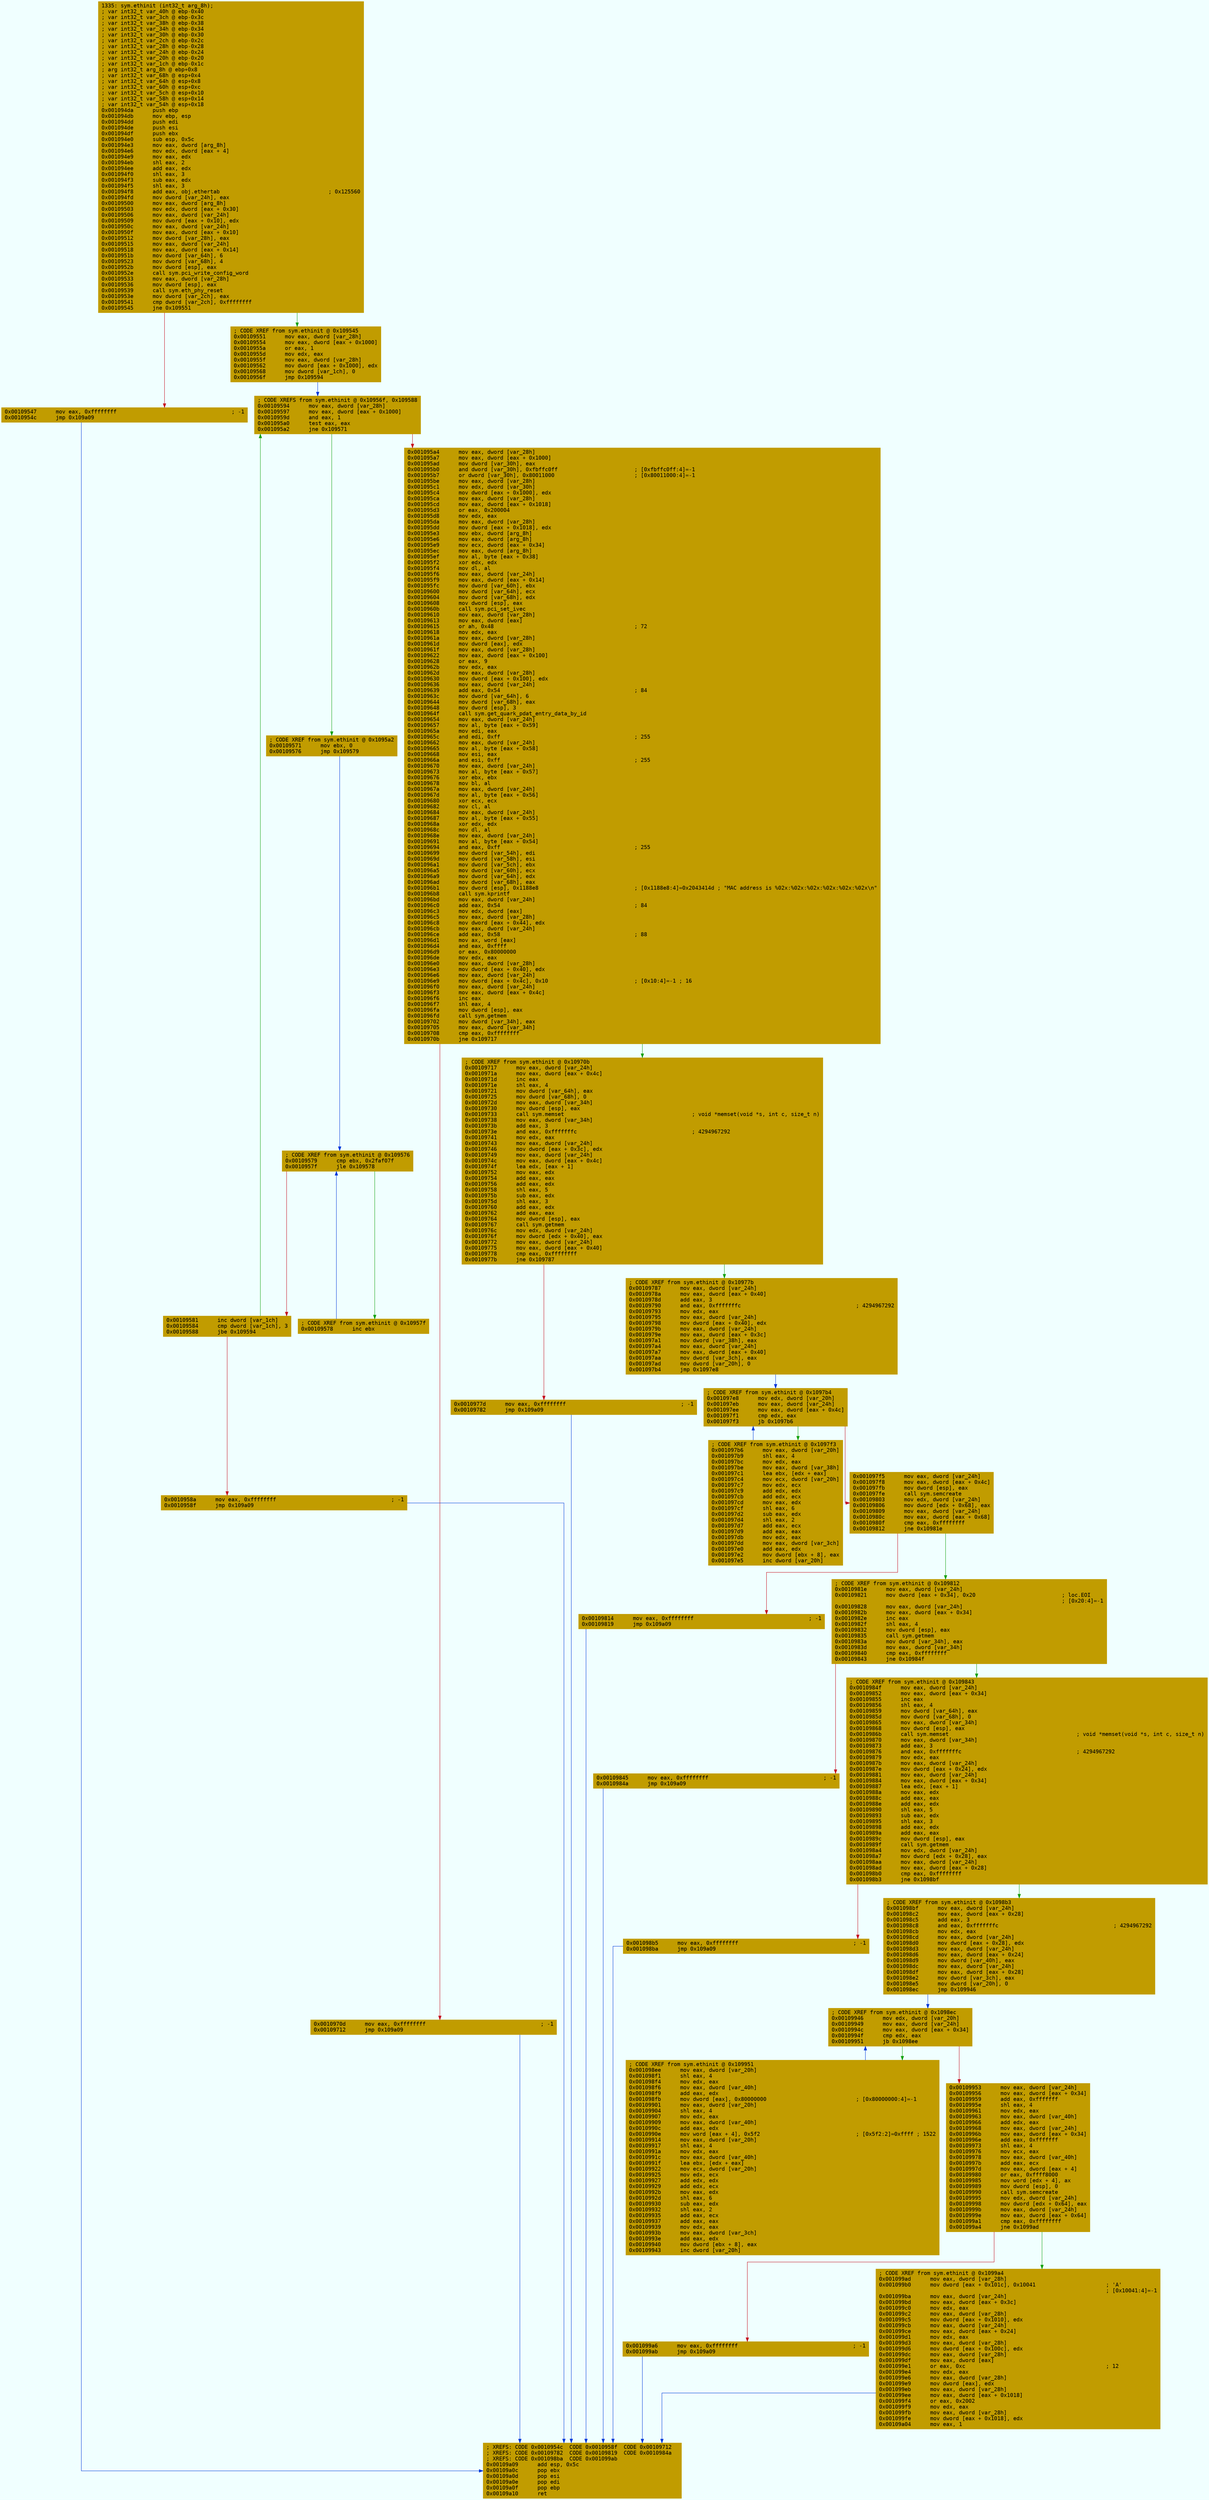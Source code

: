 digraph code {
	graph [bgcolor=azure fontsize=8 fontname="Courier" splines="ortho"];
	node [fillcolor=gray style=filled shape=box];
	edge [arrowhead="normal"];
	"0x001094da" [URL="sym.ethinit/0x001094da", fillcolor="#c19c00",color="#c19c00", fontname="Courier",label="1335: sym.ethinit (int32_t arg_8h);\l; var int32_t var_40h @ ebp-0x40\l; var int32_t var_3ch @ ebp-0x3c\l; var int32_t var_38h @ ebp-0x38\l; var int32_t var_34h @ ebp-0x34\l; var int32_t var_30h @ ebp-0x30\l; var int32_t var_2ch @ ebp-0x2c\l; var int32_t var_28h @ ebp-0x28\l; var int32_t var_24h @ ebp-0x24\l; var int32_t var_20h @ ebp-0x20\l; var int32_t var_1ch @ ebp-0x1c\l; arg int32_t arg_8h @ ebp+0x8\l; var int32_t var_68h @ esp+0x4\l; var int32_t var_64h @ esp+0x8\l; var int32_t var_60h @ esp+0xc\l; var int32_t var_5ch @ esp+0x10\l; var int32_t var_58h @ esp+0x14\l; var int32_t var_54h @ esp+0x18\l0x001094da      push ebp\l0x001094db      mov ebp, esp\l0x001094dd      push edi\l0x001094de      push esi\l0x001094df      push ebx\l0x001094e0      sub esp, 0x5c\l0x001094e3      mov eax, dword [arg_8h]\l0x001094e6      mov edx, dword [eax + 4]\l0x001094e9      mov eax, edx\l0x001094eb      shl eax, 2\l0x001094ee      add eax, edx\l0x001094f0      shl eax, 3\l0x001094f3      sub eax, edx\l0x001094f5      shl eax, 3\l0x001094f8      add eax, obj.ethertab                                  ; 0x125560\l0x001094fd      mov dword [var_24h], eax\l0x00109500      mov eax, dword [arg_8h]\l0x00109503      mov edx, dword [eax + 0x30]\l0x00109506      mov eax, dword [var_24h]\l0x00109509      mov dword [eax + 0x10], edx\l0x0010950c      mov eax, dword [var_24h]\l0x0010950f      mov eax, dword [eax + 0x10]\l0x00109512      mov dword [var_28h], eax\l0x00109515      mov eax, dword [var_24h]\l0x00109518      mov eax, dword [eax + 0x14]\l0x0010951b      mov dword [var_64h], 6\l0x00109523      mov dword [var_68h], 4\l0x0010952b      mov dword [esp], eax\l0x0010952e      call sym.pci_write_config_word\l0x00109533      mov eax, dword [var_28h]\l0x00109536      mov dword [esp], eax\l0x00109539      call sym.eth_phy_reset\l0x0010953e      mov dword [var_2ch], eax\l0x00109541      cmp dword [var_2ch], 0xffffffff\l0x00109545      jne 0x109551\l"]
	"0x00109547" [URL="sym.ethinit/0x00109547", fillcolor="#c19c00",color="#c19c00", fontname="Courier",label="0x00109547      mov eax, 0xffffffff                                    ; -1\l0x0010954c      jmp 0x109a09\l"]
	"0x00109551" [URL="sym.ethinit/0x00109551", fillcolor="#c19c00",color="#c19c00", fontname="Courier",label="; CODE XREF from sym.ethinit @ 0x109545\l0x00109551      mov eax, dword [var_28h]\l0x00109554      mov eax, dword [eax + 0x1000]\l0x0010955a      or eax, 1\l0x0010955d      mov edx, eax\l0x0010955f      mov eax, dword [var_28h]\l0x00109562      mov dword [eax + 0x1000], edx\l0x00109568      mov dword [var_1ch], 0\l0x0010956f      jmp 0x109594\l"]
	"0x00109571" [URL="sym.ethinit/0x00109571", fillcolor="#c19c00",color="#c19c00", fontname="Courier",label="; CODE XREF from sym.ethinit @ 0x1095a2\l0x00109571      mov ebx, 0\l0x00109576      jmp 0x109579\l"]
	"0x00109578" [URL="sym.ethinit/0x00109578", fillcolor="#c19c00",color="#c19c00", fontname="Courier",label="; CODE XREF from sym.ethinit @ 0x10957f\l0x00109578      inc ebx\l"]
	"0x00109579" [URL="sym.ethinit/0x00109579", fillcolor="#c19c00",color="#c19c00", fontname="Courier",label="; CODE XREF from sym.ethinit @ 0x109576\l0x00109579      cmp ebx, 0x2faf07f\l0x0010957f      jle 0x109578\l"]
	"0x00109581" [URL="sym.ethinit/0x00109581", fillcolor="#c19c00",color="#c19c00", fontname="Courier",label="0x00109581      inc dword [var_1ch]\l0x00109584      cmp dword [var_1ch], 3\l0x00109588      jbe 0x109594\l"]
	"0x0010958a" [URL="sym.ethinit/0x0010958a", fillcolor="#c19c00",color="#c19c00", fontname="Courier",label="0x0010958a      mov eax, 0xffffffff                                    ; -1\l0x0010958f      jmp 0x109a09\l"]
	"0x00109594" [URL="sym.ethinit/0x00109594", fillcolor="#c19c00",color="#c19c00", fontname="Courier",label="; CODE XREFS from sym.ethinit @ 0x10956f, 0x109588\l0x00109594      mov eax, dword [var_28h]\l0x00109597      mov eax, dword [eax + 0x1000]\l0x0010959d      and eax, 1\l0x001095a0      test eax, eax\l0x001095a2      jne 0x109571\l"]
	"0x001095a4" [URL="sym.ethinit/0x001095a4", fillcolor="#c19c00",color="#c19c00", fontname="Courier",label="0x001095a4      mov eax, dword [var_28h]\l0x001095a7      mov eax, dword [eax + 0x1000]\l0x001095ad      mov dword [var_30h], eax\l0x001095b0      and dword [var_30h], 0xfbffc0ff                        ; [0xfbffc0ff:4]=-1\l0x001095b7      or dword [var_30h], 0x80011000                         ; [0x80011000:4]=-1\l0x001095be      mov eax, dword [var_28h]\l0x001095c1      mov edx, dword [var_30h]\l0x001095c4      mov dword [eax + 0x1000], edx\l0x001095ca      mov eax, dword [var_28h]\l0x001095cd      mov eax, dword [eax + 0x1018]\l0x001095d3      or eax, 0x200004\l0x001095d8      mov edx, eax\l0x001095da      mov eax, dword [var_28h]\l0x001095dd      mov dword [eax + 0x1018], edx\l0x001095e3      mov ebx, dword [arg_8h]\l0x001095e6      mov eax, dword [arg_8h]\l0x001095e9      mov ecx, dword [eax + 0x34]\l0x001095ec      mov eax, dword [arg_8h]\l0x001095ef      mov al, byte [eax + 0x38]\l0x001095f2      xor edx, edx\l0x001095f4      mov dl, al\l0x001095f6      mov eax, dword [var_24h]\l0x001095f9      mov eax, dword [eax + 0x14]\l0x001095fc      mov dword [var_60h], ebx\l0x00109600      mov dword [var_64h], ecx\l0x00109604      mov dword [var_68h], edx\l0x00109608      mov dword [esp], eax\l0x0010960b      call sym.pci_set_ivec\l0x00109610      mov eax, dword [var_28h]\l0x00109613      mov eax, dword [eax]\l0x00109615      or ah, 0x48                                            ; 72\l0x00109618      mov edx, eax\l0x0010961a      mov eax, dword [var_28h]\l0x0010961d      mov dword [eax], edx\l0x0010961f      mov eax, dword [var_28h]\l0x00109622      mov eax, dword [eax + 0x100]\l0x00109628      or eax, 9\l0x0010962b      mov edx, eax\l0x0010962d      mov eax, dword [var_28h]\l0x00109630      mov dword [eax + 0x100], edx\l0x00109636      mov eax, dword [var_24h]\l0x00109639      add eax, 0x54                                          ; 84\l0x0010963c      mov dword [var_64h], 6\l0x00109644      mov dword [var_68h], eax\l0x00109648      mov dword [esp], 3\l0x0010964f      call sym.get_quark_pdat_entry_data_by_id\l0x00109654      mov eax, dword [var_24h]\l0x00109657      mov al, byte [eax + 0x59]\l0x0010965a      mov edi, eax\l0x0010965c      and edi, 0xff                                          ; 255\l0x00109662      mov eax, dword [var_24h]\l0x00109665      mov al, byte [eax + 0x58]\l0x00109668      mov esi, eax\l0x0010966a      and esi, 0xff                                          ; 255\l0x00109670      mov eax, dword [var_24h]\l0x00109673      mov al, byte [eax + 0x57]\l0x00109676      xor ebx, ebx\l0x00109678      mov bl, al\l0x0010967a      mov eax, dword [var_24h]\l0x0010967d      mov al, byte [eax + 0x56]\l0x00109680      xor ecx, ecx\l0x00109682      mov cl, al\l0x00109684      mov eax, dword [var_24h]\l0x00109687      mov al, byte [eax + 0x55]\l0x0010968a      xor edx, edx\l0x0010968c      mov dl, al\l0x0010968e      mov eax, dword [var_24h]\l0x00109691      mov al, byte [eax + 0x54]\l0x00109694      and eax, 0xff                                          ; 255\l0x00109699      mov dword [var_54h], edi\l0x0010969d      mov dword [var_58h], esi\l0x001096a1      mov dword [var_5ch], ebx\l0x001096a5      mov dword [var_60h], ecx\l0x001096a9      mov dword [var_64h], edx\l0x001096ad      mov dword [var_68h], eax\l0x001096b1      mov dword [esp], 0x1188e8                              ; [0x1188e8:4]=0x2043414d ; \"MAC address is %02x:%02x:%02x:%02x:%02x:%02x\\n\"\l0x001096b8      call sym.kprintf\l0x001096bd      mov eax, dword [var_24h]\l0x001096c0      add eax, 0x54                                          ; 84\l0x001096c3      mov edx, dword [eax]\l0x001096c5      mov eax, dword [var_28h]\l0x001096c8      mov dword [eax + 0x44], edx\l0x001096cb      mov eax, dword [var_24h]\l0x001096ce      add eax, 0x58                                          ; 88\l0x001096d1      mov ax, word [eax]\l0x001096d4      and eax, 0xffff\l0x001096d9      or eax, 0x80000000\l0x001096de      mov edx, eax\l0x001096e0      mov eax, dword [var_28h]\l0x001096e3      mov dword [eax + 0x40], edx\l0x001096e6      mov eax, dword [var_24h]\l0x001096e9      mov dword [eax + 0x4c], 0x10                           ; [0x10:4]=-1 ; 16\l0x001096f0      mov eax, dword [var_24h]\l0x001096f3      mov eax, dword [eax + 0x4c]\l0x001096f6      inc eax\l0x001096f7      shl eax, 4\l0x001096fa      mov dword [esp], eax\l0x001096fd      call sym.getmem\l0x00109702      mov dword [var_34h], eax\l0x00109705      mov eax, dword [var_34h]\l0x00109708      cmp eax, 0xffffffff\l0x0010970b      jne 0x109717\l"]
	"0x0010970d" [URL="sym.ethinit/0x0010970d", fillcolor="#c19c00",color="#c19c00", fontname="Courier",label="0x0010970d      mov eax, 0xffffffff                                    ; -1\l0x00109712      jmp 0x109a09\l"]
	"0x00109717" [URL="sym.ethinit/0x00109717", fillcolor="#c19c00",color="#c19c00", fontname="Courier",label="; CODE XREF from sym.ethinit @ 0x10970b\l0x00109717      mov eax, dword [var_24h]\l0x0010971a      mov eax, dword [eax + 0x4c]\l0x0010971d      inc eax\l0x0010971e      shl eax, 4\l0x00109721      mov dword [var_64h], eax\l0x00109725      mov dword [var_68h], 0\l0x0010972d      mov eax, dword [var_34h]\l0x00109730      mov dword [esp], eax\l0x00109733      call sym.memset                                        ; void *memset(void *s, int c, size_t n)\l0x00109738      mov eax, dword [var_34h]\l0x0010973b      add eax, 3\l0x0010973e      and eax, 0xfffffffc                                    ; 4294967292\l0x00109741      mov edx, eax\l0x00109743      mov eax, dword [var_24h]\l0x00109746      mov dword [eax + 0x3c], edx\l0x00109749      mov eax, dword [var_24h]\l0x0010974c      mov eax, dword [eax + 0x4c]\l0x0010974f      lea edx, [eax + 1]\l0x00109752      mov eax, edx\l0x00109754      add eax, eax\l0x00109756      add eax, edx\l0x00109758      shl eax, 5\l0x0010975b      sub eax, edx\l0x0010975d      shl eax, 3\l0x00109760      add eax, edx\l0x00109762      add eax, eax\l0x00109764      mov dword [esp], eax\l0x00109767      call sym.getmem\l0x0010976c      mov edx, dword [var_24h]\l0x0010976f      mov dword [edx + 0x40], eax\l0x00109772      mov eax, dword [var_24h]\l0x00109775      mov eax, dword [eax + 0x40]\l0x00109778      cmp eax, 0xffffffff\l0x0010977b      jne 0x109787\l"]
	"0x0010977d" [URL="sym.ethinit/0x0010977d", fillcolor="#c19c00",color="#c19c00", fontname="Courier",label="0x0010977d      mov eax, 0xffffffff                                    ; -1\l0x00109782      jmp 0x109a09\l"]
	"0x00109787" [URL="sym.ethinit/0x00109787", fillcolor="#c19c00",color="#c19c00", fontname="Courier",label="; CODE XREF from sym.ethinit @ 0x10977b\l0x00109787      mov eax, dword [var_24h]\l0x0010978a      mov eax, dword [eax + 0x40]\l0x0010978d      add eax, 3\l0x00109790      and eax, 0xfffffffc                                    ; 4294967292\l0x00109793      mov edx, eax\l0x00109795      mov eax, dword [var_24h]\l0x00109798      mov dword [eax + 0x40], edx\l0x0010979b      mov eax, dword [var_24h]\l0x0010979e      mov eax, dword [eax + 0x3c]\l0x001097a1      mov dword [var_38h], eax\l0x001097a4      mov eax, dword [var_24h]\l0x001097a7      mov eax, dword [eax + 0x40]\l0x001097aa      mov dword [var_3ch], eax\l0x001097ad      mov dword [var_20h], 0\l0x001097b4      jmp 0x1097e8\l"]
	"0x001097b6" [URL="sym.ethinit/0x001097b6", fillcolor="#c19c00",color="#c19c00", fontname="Courier",label="; CODE XREF from sym.ethinit @ 0x1097f3\l0x001097b6      mov eax, dword [var_20h]\l0x001097b9      shl eax, 4\l0x001097bc      mov edx, eax\l0x001097be      mov eax, dword [var_38h]\l0x001097c1      lea ebx, [edx + eax]\l0x001097c4      mov ecx, dword [var_20h]\l0x001097c7      mov edx, ecx\l0x001097c9      add edx, edx\l0x001097cb      add edx, ecx\l0x001097cd      mov eax, edx\l0x001097cf      shl eax, 6\l0x001097d2      sub eax, edx\l0x001097d4      shl eax, 2\l0x001097d7      add eax, ecx\l0x001097d9      add eax, eax\l0x001097db      mov edx, eax\l0x001097dd      mov eax, dword [var_3ch]\l0x001097e0      add eax, edx\l0x001097e2      mov dword [ebx + 8], eax\l0x001097e5      inc dword [var_20h]\l"]
	"0x001097e8" [URL="sym.ethinit/0x001097e8", fillcolor="#c19c00",color="#c19c00", fontname="Courier",label="; CODE XREF from sym.ethinit @ 0x1097b4\l0x001097e8      mov edx, dword [var_20h]\l0x001097eb      mov eax, dword [var_24h]\l0x001097ee      mov eax, dword [eax + 0x4c]\l0x001097f1      cmp edx, eax\l0x001097f3      jb 0x1097b6\l"]
	"0x001097f5" [URL="sym.ethinit/0x001097f5", fillcolor="#c19c00",color="#c19c00", fontname="Courier",label="0x001097f5      mov eax, dword [var_24h]\l0x001097f8      mov eax, dword [eax + 0x4c]\l0x001097fb      mov dword [esp], eax\l0x001097fe      call sym.semcreate\l0x00109803      mov edx, dword [var_24h]\l0x00109806      mov dword [edx + 0x68], eax\l0x00109809      mov eax, dword [var_24h]\l0x0010980c      mov eax, dword [eax + 0x68]\l0x0010980f      cmp eax, 0xffffffff\l0x00109812      jne 0x10981e\l"]
	"0x00109814" [URL="sym.ethinit/0x00109814", fillcolor="#c19c00",color="#c19c00", fontname="Courier",label="0x00109814      mov eax, 0xffffffff                                    ; -1\l0x00109819      jmp 0x109a09\l"]
	"0x0010981e" [URL="sym.ethinit/0x0010981e", fillcolor="#c19c00",color="#c19c00", fontname="Courier",label="; CODE XREF from sym.ethinit @ 0x109812\l0x0010981e      mov eax, dword [var_24h]\l0x00109821      mov dword [eax + 0x34], 0x20                           ; loc.EOI\l                                                                       ; [0x20:4]=-1\l0x00109828      mov eax, dword [var_24h]\l0x0010982b      mov eax, dword [eax + 0x34]\l0x0010982e      inc eax\l0x0010982f      shl eax, 4\l0x00109832      mov dword [esp], eax\l0x00109835      call sym.getmem\l0x0010983a      mov dword [var_34h], eax\l0x0010983d      mov eax, dword [var_34h]\l0x00109840      cmp eax, 0xffffffff\l0x00109843      jne 0x10984f\l"]
	"0x00109845" [URL="sym.ethinit/0x00109845", fillcolor="#c19c00",color="#c19c00", fontname="Courier",label="0x00109845      mov eax, 0xffffffff                                    ; -1\l0x0010984a      jmp 0x109a09\l"]
	"0x0010984f" [URL="sym.ethinit/0x0010984f", fillcolor="#c19c00",color="#c19c00", fontname="Courier",label="; CODE XREF from sym.ethinit @ 0x109843\l0x0010984f      mov eax, dword [var_24h]\l0x00109852      mov eax, dword [eax + 0x34]\l0x00109855      inc eax\l0x00109856      shl eax, 4\l0x00109859      mov dword [var_64h], eax\l0x0010985d      mov dword [var_68h], 0\l0x00109865      mov eax, dword [var_34h]\l0x00109868      mov dword [esp], eax\l0x0010986b      call sym.memset                                        ; void *memset(void *s, int c, size_t n)\l0x00109870      mov eax, dword [var_34h]\l0x00109873      add eax, 3\l0x00109876      and eax, 0xfffffffc                                    ; 4294967292\l0x00109879      mov edx, eax\l0x0010987b      mov eax, dword [var_24h]\l0x0010987e      mov dword [eax + 0x24], edx\l0x00109881      mov eax, dword [var_24h]\l0x00109884      mov eax, dword [eax + 0x34]\l0x00109887      lea edx, [eax + 1]\l0x0010988a      mov eax, edx\l0x0010988c      add eax, eax\l0x0010988e      add eax, edx\l0x00109890      shl eax, 5\l0x00109893      sub eax, edx\l0x00109895      shl eax, 3\l0x00109898      add eax, edx\l0x0010989a      add eax, eax\l0x0010989c      mov dword [esp], eax\l0x0010989f      call sym.getmem\l0x001098a4      mov edx, dword [var_24h]\l0x001098a7      mov dword [edx + 0x28], eax\l0x001098aa      mov eax, dword [var_24h]\l0x001098ad      mov eax, dword [eax + 0x28]\l0x001098b0      cmp eax, 0xffffffff\l0x001098b3      jne 0x1098bf\l"]
	"0x001098b5" [URL="sym.ethinit/0x001098b5", fillcolor="#c19c00",color="#c19c00", fontname="Courier",label="0x001098b5      mov eax, 0xffffffff                                    ; -1\l0x001098ba      jmp 0x109a09\l"]
	"0x001098bf" [URL="sym.ethinit/0x001098bf", fillcolor="#c19c00",color="#c19c00", fontname="Courier",label="; CODE XREF from sym.ethinit @ 0x1098b3\l0x001098bf      mov eax, dword [var_24h]\l0x001098c2      mov eax, dword [eax + 0x28]\l0x001098c5      add eax, 3\l0x001098c8      and eax, 0xfffffffc                                    ; 4294967292\l0x001098cb      mov edx, eax\l0x001098cd      mov eax, dword [var_24h]\l0x001098d0      mov dword [eax + 0x28], edx\l0x001098d3      mov eax, dword [var_24h]\l0x001098d6      mov eax, dword [eax + 0x24]\l0x001098d9      mov dword [var_40h], eax\l0x001098dc      mov eax, dword [var_24h]\l0x001098df      mov eax, dword [eax + 0x28]\l0x001098e2      mov dword [var_3ch], eax\l0x001098e5      mov dword [var_20h], 0\l0x001098ec      jmp 0x109946\l"]
	"0x001098ee" [URL="sym.ethinit/0x001098ee", fillcolor="#c19c00",color="#c19c00", fontname="Courier",label="; CODE XREF from sym.ethinit @ 0x109951\l0x001098ee      mov eax, dword [var_20h]\l0x001098f1      shl eax, 4\l0x001098f4      mov edx, eax\l0x001098f6      mov eax, dword [var_40h]\l0x001098f9      add eax, edx\l0x001098fb      mov dword [eax], 0x80000000                            ; [0x80000000:4]=-1\l0x00109901      mov eax, dword [var_20h]\l0x00109904      shl eax, 4\l0x00109907      mov edx, eax\l0x00109909      mov eax, dword [var_40h]\l0x0010990c      add eax, edx\l0x0010990e      mov word [eax + 4], 0x5f2                              ; [0x5f2:2]=0xffff ; 1522\l0x00109914      mov eax, dword [var_20h]\l0x00109917      shl eax, 4\l0x0010991a      mov edx, eax\l0x0010991c      mov eax, dword [var_40h]\l0x0010991f      lea ebx, [edx + eax]\l0x00109922      mov ecx, dword [var_20h]\l0x00109925      mov edx, ecx\l0x00109927      add edx, edx\l0x00109929      add edx, ecx\l0x0010992b      mov eax, edx\l0x0010992d      shl eax, 6\l0x00109930      sub eax, edx\l0x00109932      shl eax, 2\l0x00109935      add eax, ecx\l0x00109937      add eax, eax\l0x00109939      mov edx, eax\l0x0010993b      mov eax, dword [var_3ch]\l0x0010993e      add eax, edx\l0x00109940      mov dword [ebx + 8], eax\l0x00109943      inc dword [var_20h]\l"]
	"0x00109946" [URL="sym.ethinit/0x00109946", fillcolor="#c19c00",color="#c19c00", fontname="Courier",label="; CODE XREF from sym.ethinit @ 0x1098ec\l0x00109946      mov edx, dword [var_20h]\l0x00109949      mov eax, dword [var_24h]\l0x0010994c      mov eax, dword [eax + 0x34]\l0x0010994f      cmp edx, eax\l0x00109951      jb 0x1098ee\l"]
	"0x00109953" [URL="sym.ethinit/0x00109953", fillcolor="#c19c00",color="#c19c00", fontname="Courier",label="0x00109953      mov eax, dword [var_24h]\l0x00109956      mov eax, dword [eax + 0x34]\l0x00109959      add eax, 0xfffffff\l0x0010995e      shl eax, 4\l0x00109961      mov edx, eax\l0x00109963      mov eax, dword [var_40h]\l0x00109966      add edx, eax\l0x00109968      mov eax, dword [var_24h]\l0x0010996b      mov eax, dword [eax + 0x34]\l0x0010996e      add eax, 0xfffffff\l0x00109973      shl eax, 4\l0x00109976      mov ecx, eax\l0x00109978      mov eax, dword [var_40h]\l0x0010997b      add eax, ecx\l0x0010997d      mov eax, dword [eax + 4]\l0x00109980      or eax, 0xffff8000\l0x00109985      mov word [edx + 4], ax\l0x00109989      mov dword [esp], 0\l0x00109990      call sym.semcreate\l0x00109995      mov edx, dword [var_24h]\l0x00109998      mov dword [edx + 0x64], eax\l0x0010999b      mov eax, dword [var_24h]\l0x0010999e      mov eax, dword [eax + 0x64]\l0x001099a1      cmp eax, 0xffffffff\l0x001099a4      jne 0x1099ad\l"]
	"0x001099a6" [URL="sym.ethinit/0x001099a6", fillcolor="#c19c00",color="#c19c00", fontname="Courier",label="0x001099a6      mov eax, 0xffffffff                                    ; -1\l0x001099ab      jmp 0x109a09\l"]
	"0x001099ad" [URL="sym.ethinit/0x001099ad", fillcolor="#c19c00",color="#c19c00", fontname="Courier",label="; CODE XREF from sym.ethinit @ 0x1099a4\l0x001099ad      mov eax, dword [var_28h]\l0x001099b0      mov dword [eax + 0x101c], 0x10041                      ; 'A'\l                                                                       ; [0x10041:4]=-1\l0x001099ba      mov eax, dword [var_24h]\l0x001099bd      mov eax, dword [eax + 0x3c]\l0x001099c0      mov edx, eax\l0x001099c2      mov eax, dword [var_28h]\l0x001099c5      mov dword [eax + 0x1010], edx\l0x001099cb      mov eax, dword [var_24h]\l0x001099ce      mov eax, dword [eax + 0x24]\l0x001099d1      mov edx, eax\l0x001099d3      mov eax, dword [var_28h]\l0x001099d6      mov dword [eax + 0x100c], edx\l0x001099dc      mov eax, dword [var_28h]\l0x001099df      mov eax, dword [eax]\l0x001099e1      or eax, 0xc                                            ; 12\l0x001099e4      mov edx, eax\l0x001099e6      mov eax, dword [var_28h]\l0x001099e9      mov dword [eax], edx\l0x001099eb      mov eax, dword [var_28h]\l0x001099ee      mov eax, dword [eax + 0x1018]\l0x001099f4      or eax, 0x2002\l0x001099f9      mov edx, eax\l0x001099fb      mov eax, dword [var_28h]\l0x001099fe      mov dword [eax + 0x1018], edx\l0x00109a04      mov eax, 1\l"]
	"0x00109a09" [URL="sym.ethinit/0x00109a09", fillcolor="#c19c00",color="#c19c00", fontname="Courier",label="; XREFS: CODE 0x0010954c  CODE 0x0010958f  CODE 0x00109712  \l; XREFS: CODE 0x00109782  CODE 0x00109819  CODE 0x0010984a  \l; XREFS: CODE 0x001098ba  CODE 0x001099ab  \l0x00109a09      add esp, 0x5c\l0x00109a0c      pop ebx\l0x00109a0d      pop esi\l0x00109a0e      pop edi\l0x00109a0f      pop ebp\l0x00109a10      ret\l"]
        "0x001094da" -> "0x00109551" [color="#13a10e"];
        "0x001094da" -> "0x00109547" [color="#c50f1f"];
        "0x00109547" -> "0x00109a09" [color="#0037da"];
        "0x00109551" -> "0x00109594" [color="#0037da"];
        "0x00109571" -> "0x00109579" [color="#0037da"];
        "0x00109578" -> "0x00109579" [color="#0037da"];
        "0x00109579" -> "0x00109578" [color="#13a10e"];
        "0x00109579" -> "0x00109581" [color="#c50f1f"];
        "0x00109581" -> "0x00109594" [color="#13a10e"];
        "0x00109581" -> "0x0010958a" [color="#c50f1f"];
        "0x0010958a" -> "0x00109a09" [color="#0037da"];
        "0x00109594" -> "0x00109571" [color="#13a10e"];
        "0x00109594" -> "0x001095a4" [color="#c50f1f"];
        "0x001095a4" -> "0x00109717" [color="#13a10e"];
        "0x001095a4" -> "0x0010970d" [color="#c50f1f"];
        "0x0010970d" -> "0x00109a09" [color="#0037da"];
        "0x00109717" -> "0x00109787" [color="#13a10e"];
        "0x00109717" -> "0x0010977d" [color="#c50f1f"];
        "0x0010977d" -> "0x00109a09" [color="#0037da"];
        "0x00109787" -> "0x001097e8" [color="#0037da"];
        "0x001097b6" -> "0x001097e8" [color="#0037da"];
        "0x001097e8" -> "0x001097b6" [color="#13a10e"];
        "0x001097e8" -> "0x001097f5" [color="#c50f1f"];
        "0x001097f5" -> "0x0010981e" [color="#13a10e"];
        "0x001097f5" -> "0x00109814" [color="#c50f1f"];
        "0x00109814" -> "0x00109a09" [color="#0037da"];
        "0x0010981e" -> "0x0010984f" [color="#13a10e"];
        "0x0010981e" -> "0x00109845" [color="#c50f1f"];
        "0x00109845" -> "0x00109a09" [color="#0037da"];
        "0x0010984f" -> "0x001098bf" [color="#13a10e"];
        "0x0010984f" -> "0x001098b5" [color="#c50f1f"];
        "0x001098b5" -> "0x00109a09" [color="#0037da"];
        "0x001098bf" -> "0x00109946" [color="#0037da"];
        "0x001098ee" -> "0x00109946" [color="#0037da"];
        "0x00109946" -> "0x001098ee" [color="#13a10e"];
        "0x00109946" -> "0x00109953" [color="#c50f1f"];
        "0x00109953" -> "0x001099ad" [color="#13a10e"];
        "0x00109953" -> "0x001099a6" [color="#c50f1f"];
        "0x001099a6" -> "0x00109a09" [color="#0037da"];
        "0x001099ad" -> "0x00109a09" [color="#0037da"];
}
